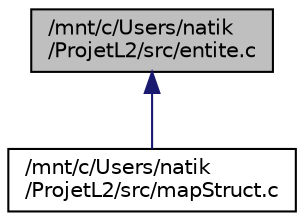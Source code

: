 digraph "/mnt/c/Users/natik/ProjetL2/src/entite.c"
{
 // LATEX_PDF_SIZE
  edge [fontname="Helvetica",fontsize="10",labelfontname="Helvetica",labelfontsize="10"];
  node [fontname="Helvetica",fontsize="10",shape=record];
  Node1 [label="/mnt/c/Users/natik\l/ProjetL2/src/entite.c",height=0.2,width=0.4,color="black", fillcolor="grey75", style="filled", fontcolor="black",tooltip="Primitives liées aux entites."];
  Node1 -> Node2 [dir="back",color="midnightblue",fontsize="10",style="solid"];
  Node2 [label="/mnt/c/Users/natik\l/ProjetL2/src/mapStruct.c",height=0.2,width=0.4,color="black", fillcolor="white", style="filled",URL="$mapStruct_8c.html",tooltip="Fichier contenant les fonctions de gestion de la map."];
}
